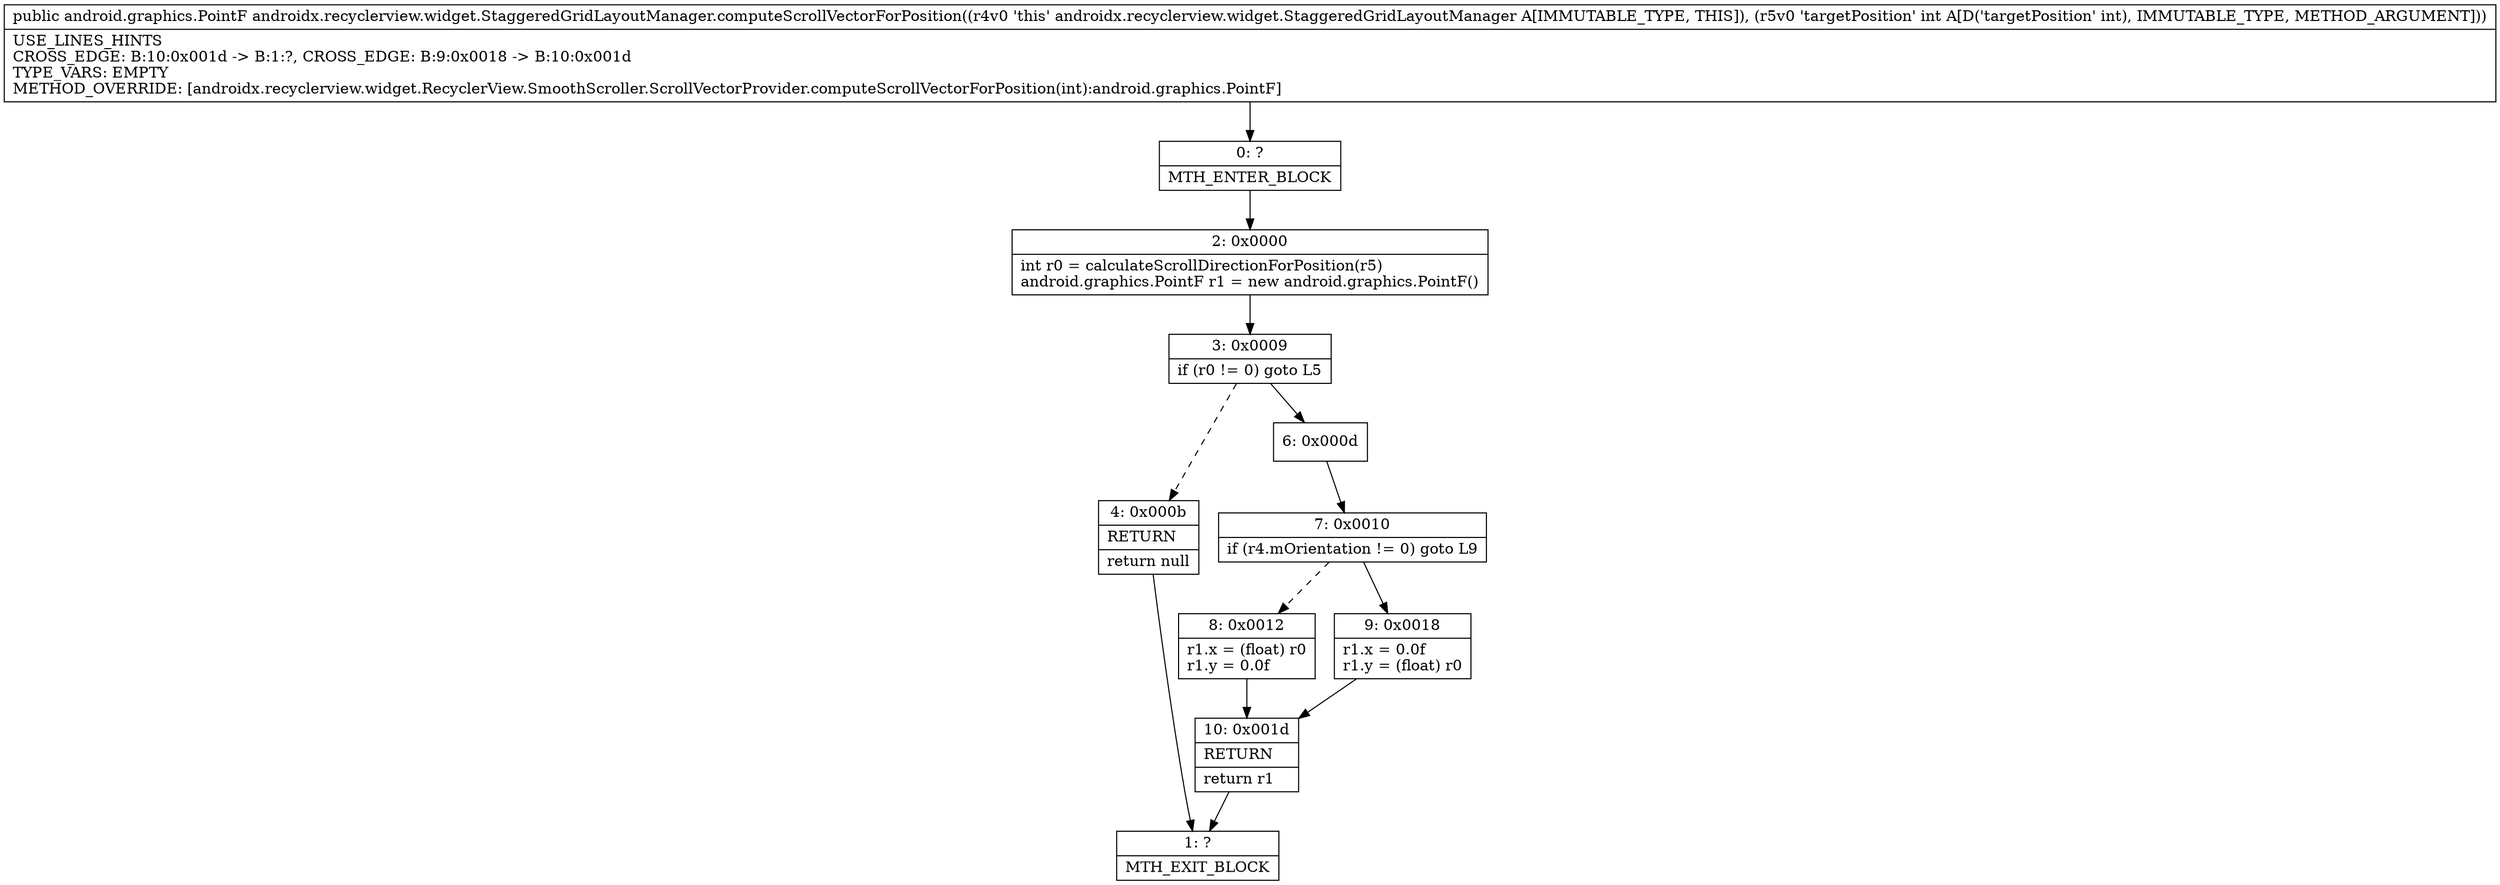 digraph "CFG forandroidx.recyclerview.widget.StaggeredGridLayoutManager.computeScrollVectorForPosition(I)Landroid\/graphics\/PointF;" {
Node_0 [shape=record,label="{0\:\ ?|MTH_ENTER_BLOCK\l}"];
Node_2 [shape=record,label="{2\:\ 0x0000|int r0 = calculateScrollDirectionForPosition(r5)\landroid.graphics.PointF r1 = new android.graphics.PointF()\l}"];
Node_3 [shape=record,label="{3\:\ 0x0009|if (r0 != 0) goto L5\l}"];
Node_4 [shape=record,label="{4\:\ 0x000b|RETURN\l|return null\l}"];
Node_1 [shape=record,label="{1\:\ ?|MTH_EXIT_BLOCK\l}"];
Node_6 [shape=record,label="{6\:\ 0x000d}"];
Node_7 [shape=record,label="{7\:\ 0x0010|if (r4.mOrientation != 0) goto L9\l}"];
Node_8 [shape=record,label="{8\:\ 0x0012|r1.x = (float) r0\lr1.y = 0.0f\l}"];
Node_10 [shape=record,label="{10\:\ 0x001d|RETURN\l|return r1\l}"];
Node_9 [shape=record,label="{9\:\ 0x0018|r1.x = 0.0f\lr1.y = (float) r0\l}"];
MethodNode[shape=record,label="{public android.graphics.PointF androidx.recyclerview.widget.StaggeredGridLayoutManager.computeScrollVectorForPosition((r4v0 'this' androidx.recyclerview.widget.StaggeredGridLayoutManager A[IMMUTABLE_TYPE, THIS]), (r5v0 'targetPosition' int A[D('targetPosition' int), IMMUTABLE_TYPE, METHOD_ARGUMENT]))  | USE_LINES_HINTS\lCROSS_EDGE: B:10:0x001d \-\> B:1:?, CROSS_EDGE: B:9:0x0018 \-\> B:10:0x001d\lTYPE_VARS: EMPTY\lMETHOD_OVERRIDE: [androidx.recyclerview.widget.RecyclerView.SmoothScroller.ScrollVectorProvider.computeScrollVectorForPosition(int):android.graphics.PointF]\l}"];
MethodNode -> Node_0;Node_0 -> Node_2;
Node_2 -> Node_3;
Node_3 -> Node_4[style=dashed];
Node_3 -> Node_6;
Node_4 -> Node_1;
Node_6 -> Node_7;
Node_7 -> Node_8[style=dashed];
Node_7 -> Node_9;
Node_8 -> Node_10;
Node_10 -> Node_1;
Node_9 -> Node_10;
}


